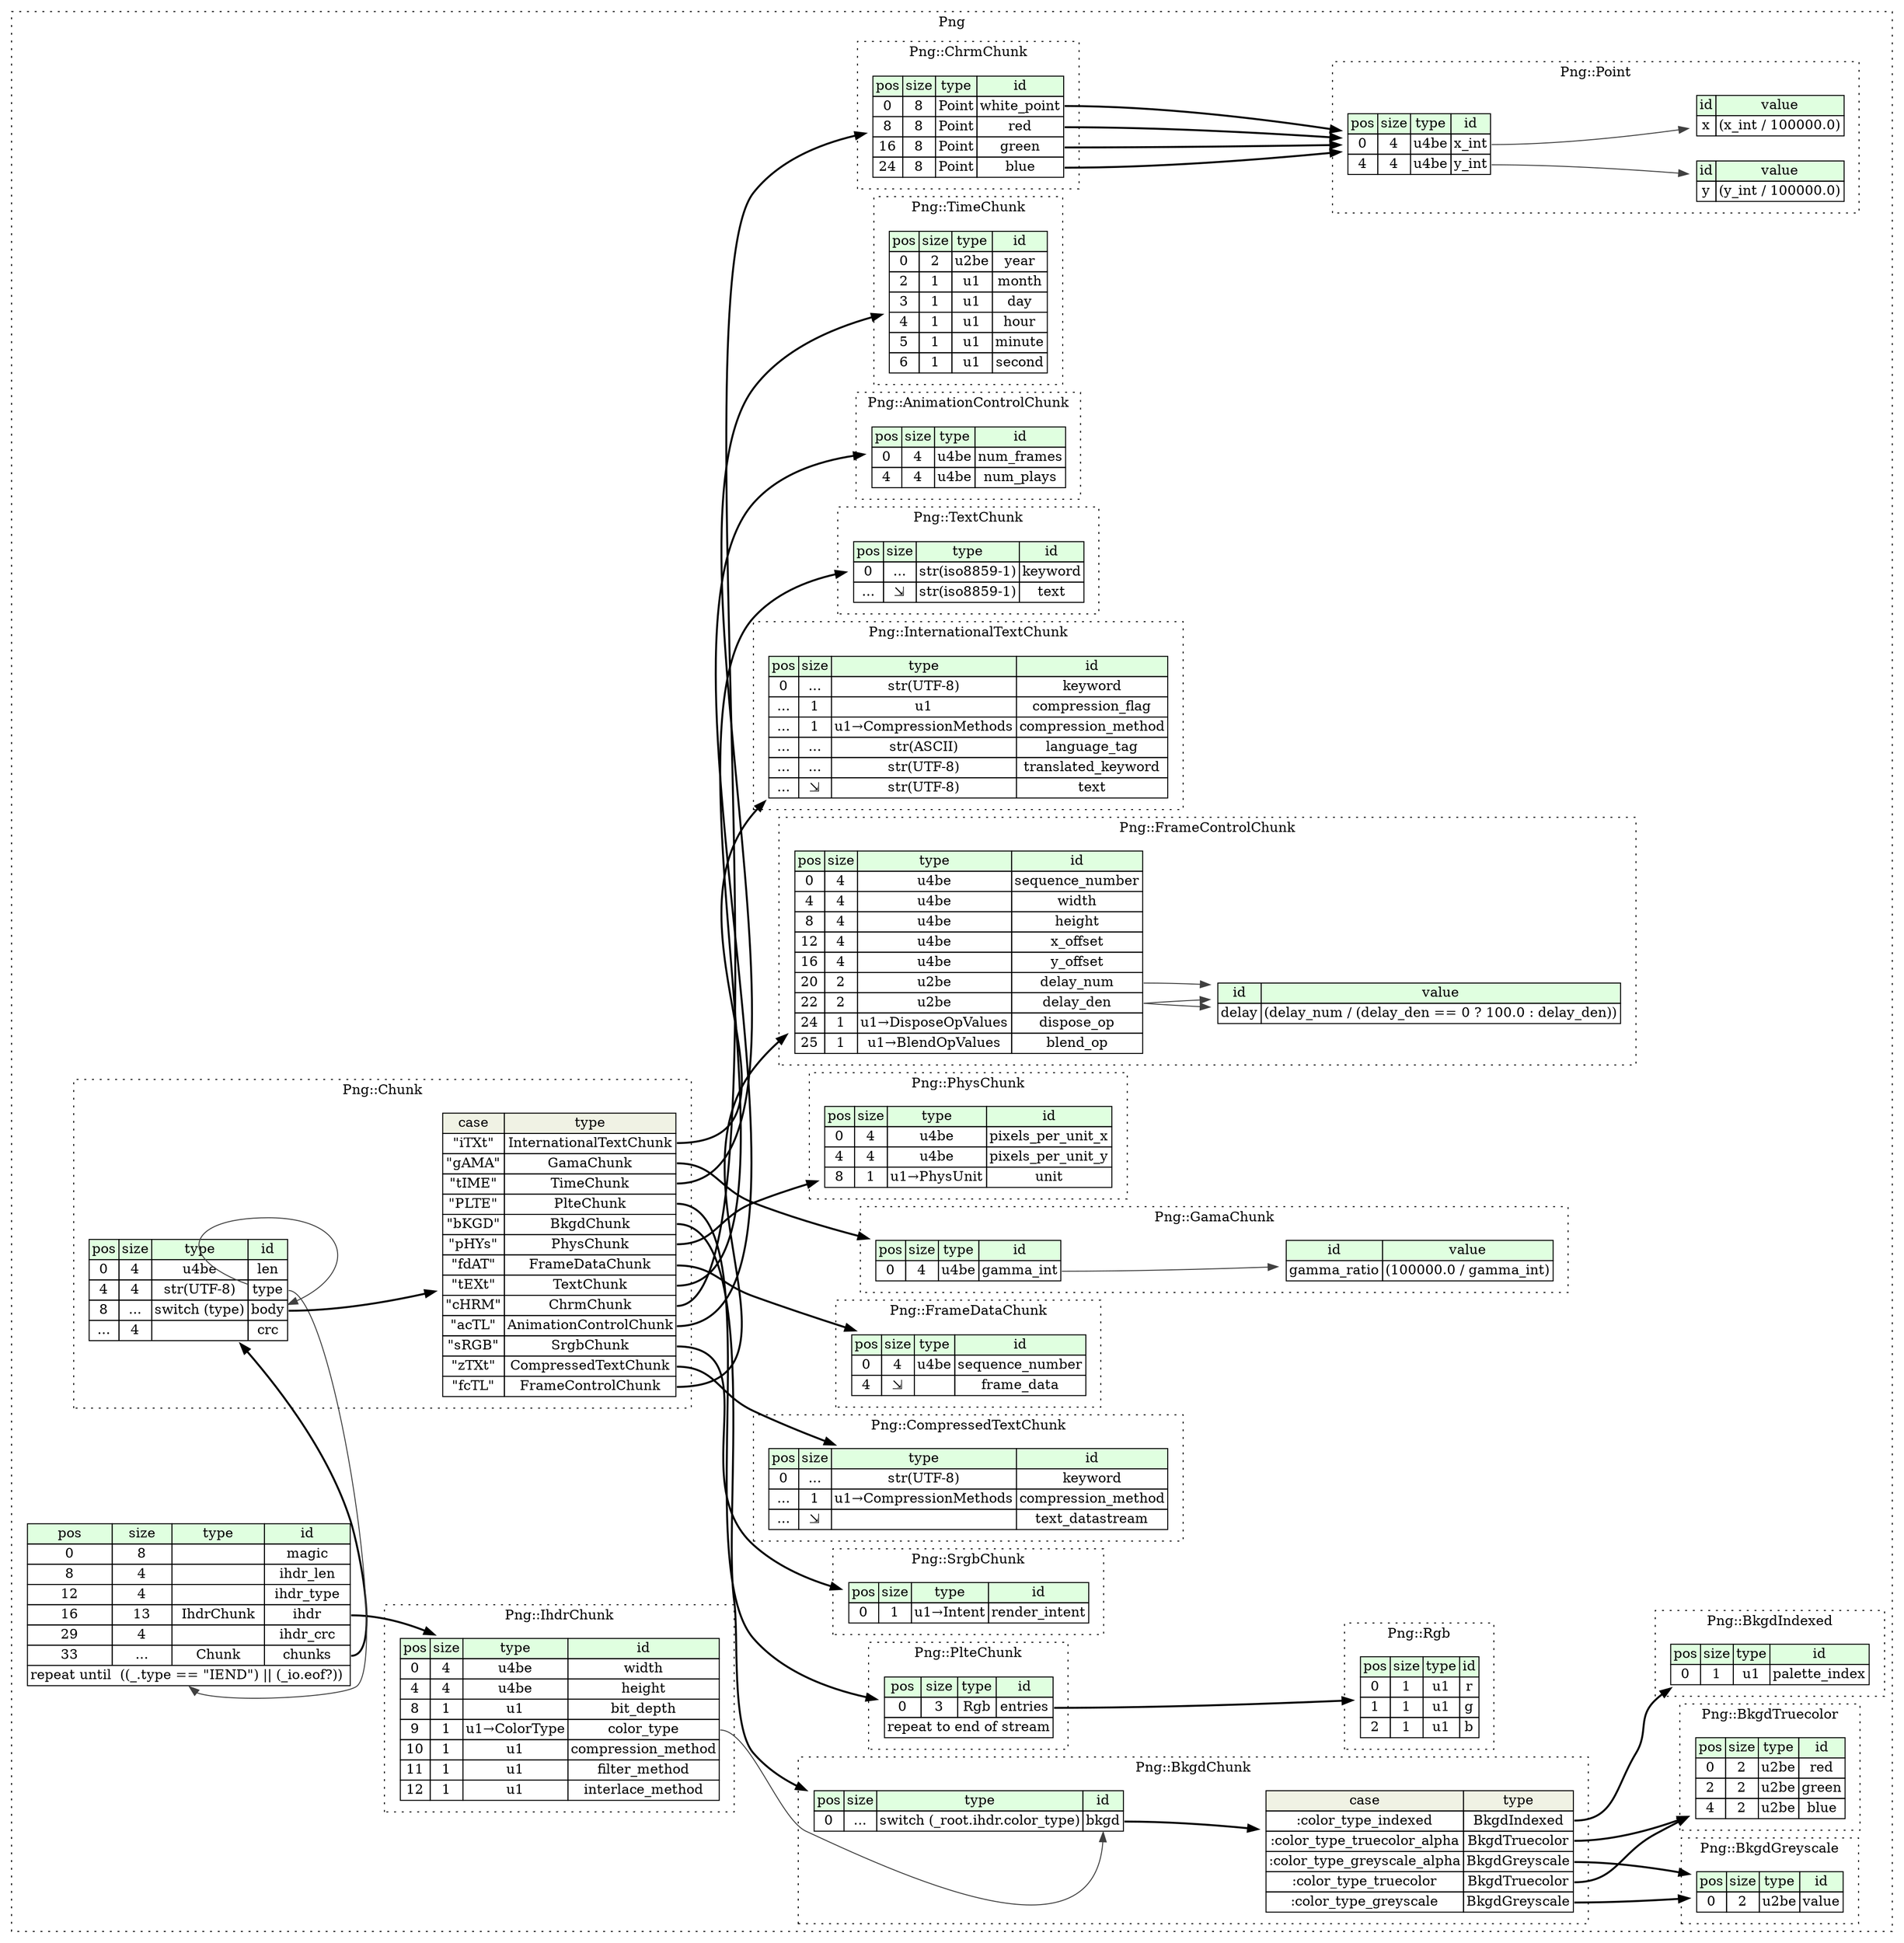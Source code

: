 digraph {
	rankdir=LR;
	node [shape=plaintext];
	subgraph cluster__png {
		label="Png";
		graph[style=dotted];

		png__seq [label=<<TABLE BORDER="0" CELLBORDER="1" CELLSPACING="0">
			<TR><TD BGCOLOR="#E0FFE0">pos</TD><TD BGCOLOR="#E0FFE0">size</TD><TD BGCOLOR="#E0FFE0">type</TD><TD BGCOLOR="#E0FFE0">id</TD></TR>
			<TR><TD PORT="magic_pos">0</TD><TD PORT="magic_size">8</TD><TD></TD><TD PORT="magic_type">magic</TD></TR>
			<TR><TD PORT="ihdr_len_pos">8</TD><TD PORT="ihdr_len_size">4</TD><TD></TD><TD PORT="ihdr_len_type">ihdr_len</TD></TR>
			<TR><TD PORT="ihdr_type_pos">12</TD><TD PORT="ihdr_type_size">4</TD><TD></TD><TD PORT="ihdr_type_type">ihdr_type</TD></TR>
			<TR><TD PORT="ihdr_pos">16</TD><TD PORT="ihdr_size">13</TD><TD>IhdrChunk</TD><TD PORT="ihdr_type">ihdr</TD></TR>
			<TR><TD PORT="ihdr_crc_pos">29</TD><TD PORT="ihdr_crc_size">4</TD><TD></TD><TD PORT="ihdr_crc_type">ihdr_crc</TD></TR>
			<TR><TD PORT="chunks_pos">33</TD><TD PORT="chunks_size">...</TD><TD>Chunk</TD><TD PORT="chunks_type">chunks</TD></TR>
			<TR><TD COLSPAN="4" PORT="chunks__repeat">repeat until  ((_.type == &quot;IEND&quot;) || (_io.eof?)) </TD></TR>
		</TABLE>>];
		subgraph cluster__rgb {
			label="Png::Rgb";
			graph[style=dotted];

			rgb__seq [label=<<TABLE BORDER="0" CELLBORDER="1" CELLSPACING="0">
				<TR><TD BGCOLOR="#E0FFE0">pos</TD><TD BGCOLOR="#E0FFE0">size</TD><TD BGCOLOR="#E0FFE0">type</TD><TD BGCOLOR="#E0FFE0">id</TD></TR>
				<TR><TD PORT="r_pos">0</TD><TD PORT="r_size">1</TD><TD>u1</TD><TD PORT="r_type">r</TD></TR>
				<TR><TD PORT="g_pos">1</TD><TD PORT="g_size">1</TD><TD>u1</TD><TD PORT="g_type">g</TD></TR>
				<TR><TD PORT="b_pos">2</TD><TD PORT="b_size">1</TD><TD>u1</TD><TD PORT="b_type">b</TD></TR>
			</TABLE>>];
		}
		subgraph cluster__chunk {
			label="Png::Chunk";
			graph[style=dotted];

			chunk__seq [label=<<TABLE BORDER="0" CELLBORDER="1" CELLSPACING="0">
				<TR><TD BGCOLOR="#E0FFE0">pos</TD><TD BGCOLOR="#E0FFE0">size</TD><TD BGCOLOR="#E0FFE0">type</TD><TD BGCOLOR="#E0FFE0">id</TD></TR>
				<TR><TD PORT="len_pos">0</TD><TD PORT="len_size">4</TD><TD>u4be</TD><TD PORT="len_type">len</TD></TR>
				<TR><TD PORT="type_pos">4</TD><TD PORT="type_size">4</TD><TD>str(UTF-8)</TD><TD PORT="type_type">type</TD></TR>
				<TR><TD PORT="body_pos">8</TD><TD PORT="body_size">...</TD><TD>switch (type)</TD><TD PORT="body_type">body</TD></TR>
				<TR><TD PORT="crc_pos">...</TD><TD PORT="crc_size">4</TD><TD></TD><TD PORT="crc_type">crc</TD></TR>
			</TABLE>>];
chunk__seq_body_switch [label=<<TABLE BORDER="0" CELLBORDER="1" CELLSPACING="0">
	<TR><TD BGCOLOR="#F0F2E4">case</TD><TD BGCOLOR="#F0F2E4">type</TD></TR>
	<TR><TD>&quot;iTXt&quot;</TD><TD PORT="case0">InternationalTextChunk</TD></TR>
	<TR><TD>&quot;gAMA&quot;</TD><TD PORT="case1">GamaChunk</TD></TR>
	<TR><TD>&quot;tIME&quot;</TD><TD PORT="case2">TimeChunk</TD></TR>
	<TR><TD>&quot;PLTE&quot;</TD><TD PORT="case3">PlteChunk</TD></TR>
	<TR><TD>&quot;bKGD&quot;</TD><TD PORT="case4">BkgdChunk</TD></TR>
	<TR><TD>&quot;pHYs&quot;</TD><TD PORT="case5">PhysChunk</TD></TR>
	<TR><TD>&quot;fdAT&quot;</TD><TD PORT="case6">FrameDataChunk</TD></TR>
	<TR><TD>&quot;tEXt&quot;</TD><TD PORT="case7">TextChunk</TD></TR>
	<TR><TD>&quot;cHRM&quot;</TD><TD PORT="case8">ChrmChunk</TD></TR>
	<TR><TD>&quot;acTL&quot;</TD><TD PORT="case9">AnimationControlChunk</TD></TR>
	<TR><TD>&quot;sRGB&quot;</TD><TD PORT="case10">SrgbChunk</TD></TR>
	<TR><TD>&quot;zTXt&quot;</TD><TD PORT="case11">CompressedTextChunk</TD></TR>
	<TR><TD>&quot;fcTL&quot;</TD><TD PORT="case12">FrameControlChunk</TD></TR>
</TABLE>>];
		}
		subgraph cluster__bkgd_indexed {
			label="Png::BkgdIndexed";
			graph[style=dotted];

			bkgd_indexed__seq [label=<<TABLE BORDER="0" CELLBORDER="1" CELLSPACING="0">
				<TR><TD BGCOLOR="#E0FFE0">pos</TD><TD BGCOLOR="#E0FFE0">size</TD><TD BGCOLOR="#E0FFE0">type</TD><TD BGCOLOR="#E0FFE0">id</TD></TR>
				<TR><TD PORT="palette_index_pos">0</TD><TD PORT="palette_index_size">1</TD><TD>u1</TD><TD PORT="palette_index_type">palette_index</TD></TR>
			</TABLE>>];
		}
		subgraph cluster__point {
			label="Png::Point";
			graph[style=dotted];

			point__seq [label=<<TABLE BORDER="0" CELLBORDER="1" CELLSPACING="0">
				<TR><TD BGCOLOR="#E0FFE0">pos</TD><TD BGCOLOR="#E0FFE0">size</TD><TD BGCOLOR="#E0FFE0">type</TD><TD BGCOLOR="#E0FFE0">id</TD></TR>
				<TR><TD PORT="x_int_pos">0</TD><TD PORT="x_int_size">4</TD><TD>u4be</TD><TD PORT="x_int_type">x_int</TD></TR>
				<TR><TD PORT="y_int_pos">4</TD><TD PORT="y_int_size">4</TD><TD>u4be</TD><TD PORT="y_int_type">y_int</TD></TR>
			</TABLE>>];
			point__inst__x [label=<<TABLE BORDER="0" CELLBORDER="1" CELLSPACING="0">
				<TR><TD BGCOLOR="#E0FFE0">id</TD><TD BGCOLOR="#E0FFE0">value</TD></TR>
				<TR><TD>x</TD><TD>(x_int / 100000.0)</TD></TR>
			</TABLE>>];
			point__inst__y [label=<<TABLE BORDER="0" CELLBORDER="1" CELLSPACING="0">
				<TR><TD BGCOLOR="#E0FFE0">id</TD><TD BGCOLOR="#E0FFE0">value</TD></TR>
				<TR><TD>y</TD><TD>(y_int / 100000.0)</TD></TR>
			</TABLE>>];
		}
		subgraph cluster__bkgd_greyscale {
			label="Png::BkgdGreyscale";
			graph[style=dotted];

			bkgd_greyscale__seq [label=<<TABLE BORDER="0" CELLBORDER="1" CELLSPACING="0">
				<TR><TD BGCOLOR="#E0FFE0">pos</TD><TD BGCOLOR="#E0FFE0">size</TD><TD BGCOLOR="#E0FFE0">type</TD><TD BGCOLOR="#E0FFE0">id</TD></TR>
				<TR><TD PORT="value_pos">0</TD><TD PORT="value_size">2</TD><TD>u2be</TD><TD PORT="value_type">value</TD></TR>
			</TABLE>>];
		}
		subgraph cluster__chrm_chunk {
			label="Png::ChrmChunk";
			graph[style=dotted];

			chrm_chunk__seq [label=<<TABLE BORDER="0" CELLBORDER="1" CELLSPACING="0">
				<TR><TD BGCOLOR="#E0FFE0">pos</TD><TD BGCOLOR="#E0FFE0">size</TD><TD BGCOLOR="#E0FFE0">type</TD><TD BGCOLOR="#E0FFE0">id</TD></TR>
				<TR><TD PORT="white_point_pos">0</TD><TD PORT="white_point_size">8</TD><TD>Point</TD><TD PORT="white_point_type">white_point</TD></TR>
				<TR><TD PORT="red_pos">8</TD><TD PORT="red_size">8</TD><TD>Point</TD><TD PORT="red_type">red</TD></TR>
				<TR><TD PORT="green_pos">16</TD><TD PORT="green_size">8</TD><TD>Point</TD><TD PORT="green_type">green</TD></TR>
				<TR><TD PORT="blue_pos">24</TD><TD PORT="blue_size">8</TD><TD>Point</TD><TD PORT="blue_type">blue</TD></TR>
			</TABLE>>];
		}
		subgraph cluster__ihdr_chunk {
			label="Png::IhdrChunk";
			graph[style=dotted];

			ihdr_chunk__seq [label=<<TABLE BORDER="0" CELLBORDER="1" CELLSPACING="0">
				<TR><TD BGCOLOR="#E0FFE0">pos</TD><TD BGCOLOR="#E0FFE0">size</TD><TD BGCOLOR="#E0FFE0">type</TD><TD BGCOLOR="#E0FFE0">id</TD></TR>
				<TR><TD PORT="width_pos">0</TD><TD PORT="width_size">4</TD><TD>u4be</TD><TD PORT="width_type">width</TD></TR>
				<TR><TD PORT="height_pos">4</TD><TD PORT="height_size">4</TD><TD>u4be</TD><TD PORT="height_type">height</TD></TR>
				<TR><TD PORT="bit_depth_pos">8</TD><TD PORT="bit_depth_size">1</TD><TD>u1</TD><TD PORT="bit_depth_type">bit_depth</TD></TR>
				<TR><TD PORT="color_type_pos">9</TD><TD PORT="color_type_size">1</TD><TD>u1→ColorType</TD><TD PORT="color_type_type">color_type</TD></TR>
				<TR><TD PORT="compression_method_pos">10</TD><TD PORT="compression_method_size">1</TD><TD>u1</TD><TD PORT="compression_method_type">compression_method</TD></TR>
				<TR><TD PORT="filter_method_pos">11</TD><TD PORT="filter_method_size">1</TD><TD>u1</TD><TD PORT="filter_method_type">filter_method</TD></TR>
				<TR><TD PORT="interlace_method_pos">12</TD><TD PORT="interlace_method_size">1</TD><TD>u1</TD><TD PORT="interlace_method_type">interlace_method</TD></TR>
			</TABLE>>];
		}
		subgraph cluster__plte_chunk {
			label="Png::PlteChunk";
			graph[style=dotted];

			plte_chunk__seq [label=<<TABLE BORDER="0" CELLBORDER="1" CELLSPACING="0">
				<TR><TD BGCOLOR="#E0FFE0">pos</TD><TD BGCOLOR="#E0FFE0">size</TD><TD BGCOLOR="#E0FFE0">type</TD><TD BGCOLOR="#E0FFE0">id</TD></TR>
				<TR><TD PORT="entries_pos">0</TD><TD PORT="entries_size">3</TD><TD>Rgb</TD><TD PORT="entries_type">entries</TD></TR>
				<TR><TD COLSPAN="4" PORT="entries__repeat">repeat to end of stream</TD></TR>
			</TABLE>>];
		}
		subgraph cluster__srgb_chunk {
			label="Png::SrgbChunk";
			graph[style=dotted];

			srgb_chunk__seq [label=<<TABLE BORDER="0" CELLBORDER="1" CELLSPACING="0">
				<TR><TD BGCOLOR="#E0FFE0">pos</TD><TD BGCOLOR="#E0FFE0">size</TD><TD BGCOLOR="#E0FFE0">type</TD><TD BGCOLOR="#E0FFE0">id</TD></TR>
				<TR><TD PORT="render_intent_pos">0</TD><TD PORT="render_intent_size">1</TD><TD>u1→Intent</TD><TD PORT="render_intent_type">render_intent</TD></TR>
			</TABLE>>];
		}
		subgraph cluster__compressed_text_chunk {
			label="Png::CompressedTextChunk";
			graph[style=dotted];

			compressed_text_chunk__seq [label=<<TABLE BORDER="0" CELLBORDER="1" CELLSPACING="0">
				<TR><TD BGCOLOR="#E0FFE0">pos</TD><TD BGCOLOR="#E0FFE0">size</TD><TD BGCOLOR="#E0FFE0">type</TD><TD BGCOLOR="#E0FFE0">id</TD></TR>
				<TR><TD PORT="keyword_pos">0</TD><TD PORT="keyword_size">...</TD><TD>str(UTF-8)</TD><TD PORT="keyword_type">keyword</TD></TR>
				<TR><TD PORT="compression_method_pos">...</TD><TD PORT="compression_method_size">1</TD><TD>u1→CompressionMethods</TD><TD PORT="compression_method_type">compression_method</TD></TR>
				<TR><TD PORT="text_datastream_pos">...</TD><TD PORT="text_datastream_size">⇲</TD><TD></TD><TD PORT="text_datastream_type">text_datastream</TD></TR>
			</TABLE>>];
		}
		subgraph cluster__frame_data_chunk {
			label="Png::FrameDataChunk";
			graph[style=dotted];

			frame_data_chunk__seq [label=<<TABLE BORDER="0" CELLBORDER="1" CELLSPACING="0">
				<TR><TD BGCOLOR="#E0FFE0">pos</TD><TD BGCOLOR="#E0FFE0">size</TD><TD BGCOLOR="#E0FFE0">type</TD><TD BGCOLOR="#E0FFE0">id</TD></TR>
				<TR><TD PORT="sequence_number_pos">0</TD><TD PORT="sequence_number_size">4</TD><TD>u4be</TD><TD PORT="sequence_number_type">sequence_number</TD></TR>
				<TR><TD PORT="frame_data_pos">4</TD><TD PORT="frame_data_size">⇲</TD><TD></TD><TD PORT="frame_data_type">frame_data</TD></TR>
			</TABLE>>];
		}
		subgraph cluster__bkgd_truecolor {
			label="Png::BkgdTruecolor";
			graph[style=dotted];

			bkgd_truecolor__seq [label=<<TABLE BORDER="0" CELLBORDER="1" CELLSPACING="0">
				<TR><TD BGCOLOR="#E0FFE0">pos</TD><TD BGCOLOR="#E0FFE0">size</TD><TD BGCOLOR="#E0FFE0">type</TD><TD BGCOLOR="#E0FFE0">id</TD></TR>
				<TR><TD PORT="red_pos">0</TD><TD PORT="red_size">2</TD><TD>u2be</TD><TD PORT="red_type">red</TD></TR>
				<TR><TD PORT="green_pos">2</TD><TD PORT="green_size">2</TD><TD>u2be</TD><TD PORT="green_type">green</TD></TR>
				<TR><TD PORT="blue_pos">4</TD><TD PORT="blue_size">2</TD><TD>u2be</TD><TD PORT="blue_type">blue</TD></TR>
			</TABLE>>];
		}
		subgraph cluster__gama_chunk {
			label="Png::GamaChunk";
			graph[style=dotted];

			gama_chunk__seq [label=<<TABLE BORDER="0" CELLBORDER="1" CELLSPACING="0">
				<TR><TD BGCOLOR="#E0FFE0">pos</TD><TD BGCOLOR="#E0FFE0">size</TD><TD BGCOLOR="#E0FFE0">type</TD><TD BGCOLOR="#E0FFE0">id</TD></TR>
				<TR><TD PORT="gamma_int_pos">0</TD><TD PORT="gamma_int_size">4</TD><TD>u4be</TD><TD PORT="gamma_int_type">gamma_int</TD></TR>
			</TABLE>>];
			gama_chunk__inst__gamma_ratio [label=<<TABLE BORDER="0" CELLBORDER="1" CELLSPACING="0">
				<TR><TD BGCOLOR="#E0FFE0">id</TD><TD BGCOLOR="#E0FFE0">value</TD></TR>
				<TR><TD>gamma_ratio</TD><TD>(100000.0 / gamma_int)</TD></TR>
			</TABLE>>];
		}
		subgraph cluster__bkgd_chunk {
			label="Png::BkgdChunk";
			graph[style=dotted];

			bkgd_chunk__seq [label=<<TABLE BORDER="0" CELLBORDER="1" CELLSPACING="0">
				<TR><TD BGCOLOR="#E0FFE0">pos</TD><TD BGCOLOR="#E0FFE0">size</TD><TD BGCOLOR="#E0FFE0">type</TD><TD BGCOLOR="#E0FFE0">id</TD></TR>
				<TR><TD PORT="bkgd_pos">0</TD><TD PORT="bkgd_size">...</TD><TD>switch (_root.ihdr.color_type)</TD><TD PORT="bkgd_type">bkgd</TD></TR>
			</TABLE>>];
bkgd_chunk__seq_bkgd_switch [label=<<TABLE BORDER="0" CELLBORDER="1" CELLSPACING="0">
	<TR><TD BGCOLOR="#F0F2E4">case</TD><TD BGCOLOR="#F0F2E4">type</TD></TR>
	<TR><TD>:color_type_indexed</TD><TD PORT="case0">BkgdIndexed</TD></TR>
	<TR><TD>:color_type_truecolor_alpha</TD><TD PORT="case1">BkgdTruecolor</TD></TR>
	<TR><TD>:color_type_greyscale_alpha</TD><TD PORT="case2">BkgdGreyscale</TD></TR>
	<TR><TD>:color_type_truecolor</TD><TD PORT="case3">BkgdTruecolor</TD></TR>
	<TR><TD>:color_type_greyscale</TD><TD PORT="case4">BkgdGreyscale</TD></TR>
</TABLE>>];
		}
		subgraph cluster__phys_chunk {
			label="Png::PhysChunk";
			graph[style=dotted];

			phys_chunk__seq [label=<<TABLE BORDER="0" CELLBORDER="1" CELLSPACING="0">
				<TR><TD BGCOLOR="#E0FFE0">pos</TD><TD BGCOLOR="#E0FFE0">size</TD><TD BGCOLOR="#E0FFE0">type</TD><TD BGCOLOR="#E0FFE0">id</TD></TR>
				<TR><TD PORT="pixels_per_unit_x_pos">0</TD><TD PORT="pixels_per_unit_x_size">4</TD><TD>u4be</TD><TD PORT="pixels_per_unit_x_type">pixels_per_unit_x</TD></TR>
				<TR><TD PORT="pixels_per_unit_y_pos">4</TD><TD PORT="pixels_per_unit_y_size">4</TD><TD>u4be</TD><TD PORT="pixels_per_unit_y_type">pixels_per_unit_y</TD></TR>
				<TR><TD PORT="unit_pos">8</TD><TD PORT="unit_size">1</TD><TD>u1→PhysUnit</TD><TD PORT="unit_type">unit</TD></TR>
			</TABLE>>];
		}
		subgraph cluster__frame_control_chunk {
			label="Png::FrameControlChunk";
			graph[style=dotted];

			frame_control_chunk__seq [label=<<TABLE BORDER="0" CELLBORDER="1" CELLSPACING="0">
				<TR><TD BGCOLOR="#E0FFE0">pos</TD><TD BGCOLOR="#E0FFE0">size</TD><TD BGCOLOR="#E0FFE0">type</TD><TD BGCOLOR="#E0FFE0">id</TD></TR>
				<TR><TD PORT="sequence_number_pos">0</TD><TD PORT="sequence_number_size">4</TD><TD>u4be</TD><TD PORT="sequence_number_type">sequence_number</TD></TR>
				<TR><TD PORT="width_pos">4</TD><TD PORT="width_size">4</TD><TD>u4be</TD><TD PORT="width_type">width</TD></TR>
				<TR><TD PORT="height_pos">8</TD><TD PORT="height_size">4</TD><TD>u4be</TD><TD PORT="height_type">height</TD></TR>
				<TR><TD PORT="x_offset_pos">12</TD><TD PORT="x_offset_size">4</TD><TD>u4be</TD><TD PORT="x_offset_type">x_offset</TD></TR>
				<TR><TD PORT="y_offset_pos">16</TD><TD PORT="y_offset_size">4</TD><TD>u4be</TD><TD PORT="y_offset_type">y_offset</TD></TR>
				<TR><TD PORT="delay_num_pos">20</TD><TD PORT="delay_num_size">2</TD><TD>u2be</TD><TD PORT="delay_num_type">delay_num</TD></TR>
				<TR><TD PORT="delay_den_pos">22</TD><TD PORT="delay_den_size">2</TD><TD>u2be</TD><TD PORT="delay_den_type">delay_den</TD></TR>
				<TR><TD PORT="dispose_op_pos">24</TD><TD PORT="dispose_op_size">1</TD><TD>u1→DisposeOpValues</TD><TD PORT="dispose_op_type">dispose_op</TD></TR>
				<TR><TD PORT="blend_op_pos">25</TD><TD PORT="blend_op_size">1</TD><TD>u1→BlendOpValues</TD><TD PORT="blend_op_type">blend_op</TD></TR>
			</TABLE>>];
			frame_control_chunk__inst__delay [label=<<TABLE BORDER="0" CELLBORDER="1" CELLSPACING="0">
				<TR><TD BGCOLOR="#E0FFE0">id</TD><TD BGCOLOR="#E0FFE0">value</TD></TR>
				<TR><TD>delay</TD><TD>(delay_num / (delay_den == 0 ? 100.0 : delay_den))</TD></TR>
			</TABLE>>];
		}
		subgraph cluster__international_text_chunk {
			label="Png::InternationalTextChunk";
			graph[style=dotted];

			international_text_chunk__seq [label=<<TABLE BORDER="0" CELLBORDER="1" CELLSPACING="0">
				<TR><TD BGCOLOR="#E0FFE0">pos</TD><TD BGCOLOR="#E0FFE0">size</TD><TD BGCOLOR="#E0FFE0">type</TD><TD BGCOLOR="#E0FFE0">id</TD></TR>
				<TR><TD PORT="keyword_pos">0</TD><TD PORT="keyword_size">...</TD><TD>str(UTF-8)</TD><TD PORT="keyword_type">keyword</TD></TR>
				<TR><TD PORT="compression_flag_pos">...</TD><TD PORT="compression_flag_size">1</TD><TD>u1</TD><TD PORT="compression_flag_type">compression_flag</TD></TR>
				<TR><TD PORT="compression_method_pos">...</TD><TD PORT="compression_method_size">1</TD><TD>u1→CompressionMethods</TD><TD PORT="compression_method_type">compression_method</TD></TR>
				<TR><TD PORT="language_tag_pos">...</TD><TD PORT="language_tag_size">...</TD><TD>str(ASCII)</TD><TD PORT="language_tag_type">language_tag</TD></TR>
				<TR><TD PORT="translated_keyword_pos">...</TD><TD PORT="translated_keyword_size">...</TD><TD>str(UTF-8)</TD><TD PORT="translated_keyword_type">translated_keyword</TD></TR>
				<TR><TD PORT="text_pos">...</TD><TD PORT="text_size">⇲</TD><TD>str(UTF-8)</TD><TD PORT="text_type">text</TD></TR>
			</TABLE>>];
		}
		subgraph cluster__text_chunk {
			label="Png::TextChunk";
			graph[style=dotted];

			text_chunk__seq [label=<<TABLE BORDER="0" CELLBORDER="1" CELLSPACING="0">
				<TR><TD BGCOLOR="#E0FFE0">pos</TD><TD BGCOLOR="#E0FFE0">size</TD><TD BGCOLOR="#E0FFE0">type</TD><TD BGCOLOR="#E0FFE0">id</TD></TR>
				<TR><TD PORT="keyword_pos">0</TD><TD PORT="keyword_size">...</TD><TD>str(iso8859-1)</TD><TD PORT="keyword_type">keyword</TD></TR>
				<TR><TD PORT="text_pos">...</TD><TD PORT="text_size">⇲</TD><TD>str(iso8859-1)</TD><TD PORT="text_type">text</TD></TR>
			</TABLE>>];
		}
		subgraph cluster__animation_control_chunk {
			label="Png::AnimationControlChunk";
			graph[style=dotted];

			animation_control_chunk__seq [label=<<TABLE BORDER="0" CELLBORDER="1" CELLSPACING="0">
				<TR><TD BGCOLOR="#E0FFE0">pos</TD><TD BGCOLOR="#E0FFE0">size</TD><TD BGCOLOR="#E0FFE0">type</TD><TD BGCOLOR="#E0FFE0">id</TD></TR>
				<TR><TD PORT="num_frames_pos">0</TD><TD PORT="num_frames_size">4</TD><TD>u4be</TD><TD PORT="num_frames_type">num_frames</TD></TR>
				<TR><TD PORT="num_plays_pos">4</TD><TD PORT="num_plays_size">4</TD><TD>u4be</TD><TD PORT="num_plays_type">num_plays</TD></TR>
			</TABLE>>];
		}
		subgraph cluster__time_chunk {
			label="Png::TimeChunk";
			graph[style=dotted];

			time_chunk__seq [label=<<TABLE BORDER="0" CELLBORDER="1" CELLSPACING="0">
				<TR><TD BGCOLOR="#E0FFE0">pos</TD><TD BGCOLOR="#E0FFE0">size</TD><TD BGCOLOR="#E0FFE0">type</TD><TD BGCOLOR="#E0FFE0">id</TD></TR>
				<TR><TD PORT="year_pos">0</TD><TD PORT="year_size">2</TD><TD>u2be</TD><TD PORT="year_type">year</TD></TR>
				<TR><TD PORT="month_pos">2</TD><TD PORT="month_size">1</TD><TD>u1</TD><TD PORT="month_type">month</TD></TR>
				<TR><TD PORT="day_pos">3</TD><TD PORT="day_size">1</TD><TD>u1</TD><TD PORT="day_type">day</TD></TR>
				<TR><TD PORT="hour_pos">4</TD><TD PORT="hour_size">1</TD><TD>u1</TD><TD PORT="hour_type">hour</TD></TR>
				<TR><TD PORT="minute_pos">5</TD><TD PORT="minute_size">1</TD><TD>u1</TD><TD PORT="minute_type">minute</TD></TR>
				<TR><TD PORT="second_pos">6</TD><TD PORT="second_size">1</TD><TD>u1</TD><TD PORT="second_type">second</TD></TR>
			</TABLE>>];
		}
	}
	png__seq:ihdr_type -> ihdr_chunk__seq [style=bold];
	png__seq:chunks_type -> chunk__seq [style=bold];
	chunk__seq:type_type -> png__seq:chunks__repeat [color="#404040"];
	chunk__seq:body_type -> chunk__seq_body_switch [style=bold];
	chunk__seq_body_switch:case0 -> international_text_chunk__seq [style=bold];
	chunk__seq_body_switch:case1 -> gama_chunk__seq [style=bold];
	chunk__seq_body_switch:case2 -> time_chunk__seq [style=bold];
	chunk__seq_body_switch:case3 -> plte_chunk__seq [style=bold];
	chunk__seq_body_switch:case4 -> bkgd_chunk__seq [style=bold];
	chunk__seq_body_switch:case5 -> phys_chunk__seq [style=bold];
	chunk__seq_body_switch:case6 -> frame_data_chunk__seq [style=bold];
	chunk__seq_body_switch:case7 -> text_chunk__seq [style=bold];
	chunk__seq_body_switch:case8 -> chrm_chunk__seq [style=bold];
	chunk__seq_body_switch:case9 -> animation_control_chunk__seq [style=bold];
	chunk__seq_body_switch:case10 -> srgb_chunk__seq [style=bold];
	chunk__seq_body_switch:case11 -> compressed_text_chunk__seq [style=bold];
	chunk__seq_body_switch:case12 -> frame_control_chunk__seq [style=bold];
	chunk__seq:type_type -> chunk__seq:body_type [color="#404040"];
	point__seq:x_int_type -> point__inst__x [color="#404040"];
	point__seq:y_int_type -> point__inst__y [color="#404040"];
	chrm_chunk__seq:white_point_type -> point__seq [style=bold];
	chrm_chunk__seq:red_type -> point__seq [style=bold];
	chrm_chunk__seq:green_type -> point__seq [style=bold];
	chrm_chunk__seq:blue_type -> point__seq [style=bold];
	plte_chunk__seq:entries_type -> rgb__seq [style=bold];
	gama_chunk__seq:gamma_int_type -> gama_chunk__inst__gamma_ratio [color="#404040"];
	bkgd_chunk__seq:bkgd_type -> bkgd_chunk__seq_bkgd_switch [style=bold];
	bkgd_chunk__seq_bkgd_switch:case0 -> bkgd_indexed__seq [style=bold];
	bkgd_chunk__seq_bkgd_switch:case1 -> bkgd_truecolor__seq [style=bold];
	bkgd_chunk__seq_bkgd_switch:case2 -> bkgd_greyscale__seq [style=bold];
	bkgd_chunk__seq_bkgd_switch:case3 -> bkgd_truecolor__seq [style=bold];
	bkgd_chunk__seq_bkgd_switch:case4 -> bkgd_greyscale__seq [style=bold];
	ihdr_chunk__seq:color_type_type -> bkgd_chunk__seq:bkgd_type [color="#404040"];
	frame_control_chunk__seq:delay_num_type -> frame_control_chunk__inst__delay [color="#404040"];
	frame_control_chunk__seq:delay_den_type -> frame_control_chunk__inst__delay [color="#404040"];
	frame_control_chunk__seq:delay_den_type -> frame_control_chunk__inst__delay [color="#404040"];
}

